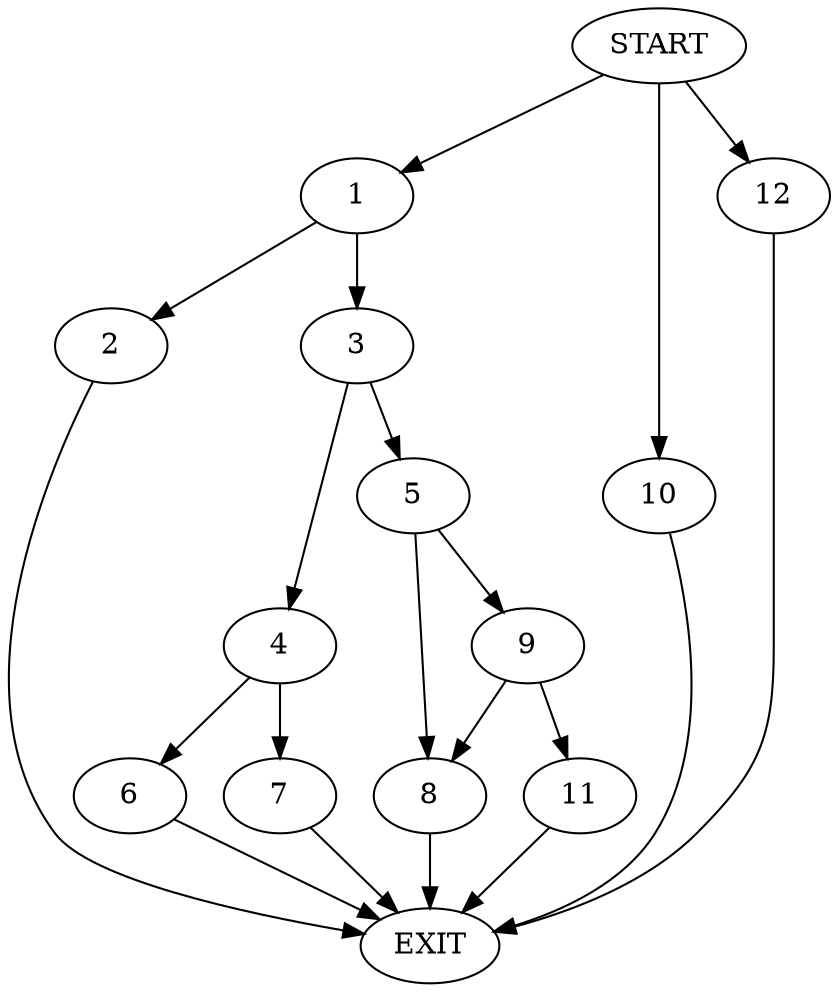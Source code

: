 digraph {
0 [label="START"]
13 [label="EXIT"]
0 -> 1
1 -> 2
1 -> 3
3 -> 4
3 -> 5
2 -> 13
4 -> 6
4 -> 7
5 -> 8
5 -> 9
7 -> 13
6 -> 13
0 -> 10
10 -> 13
8 -> 13
9 -> 11
9 -> 8
11 -> 13
0 -> 12
12 -> 13
}
